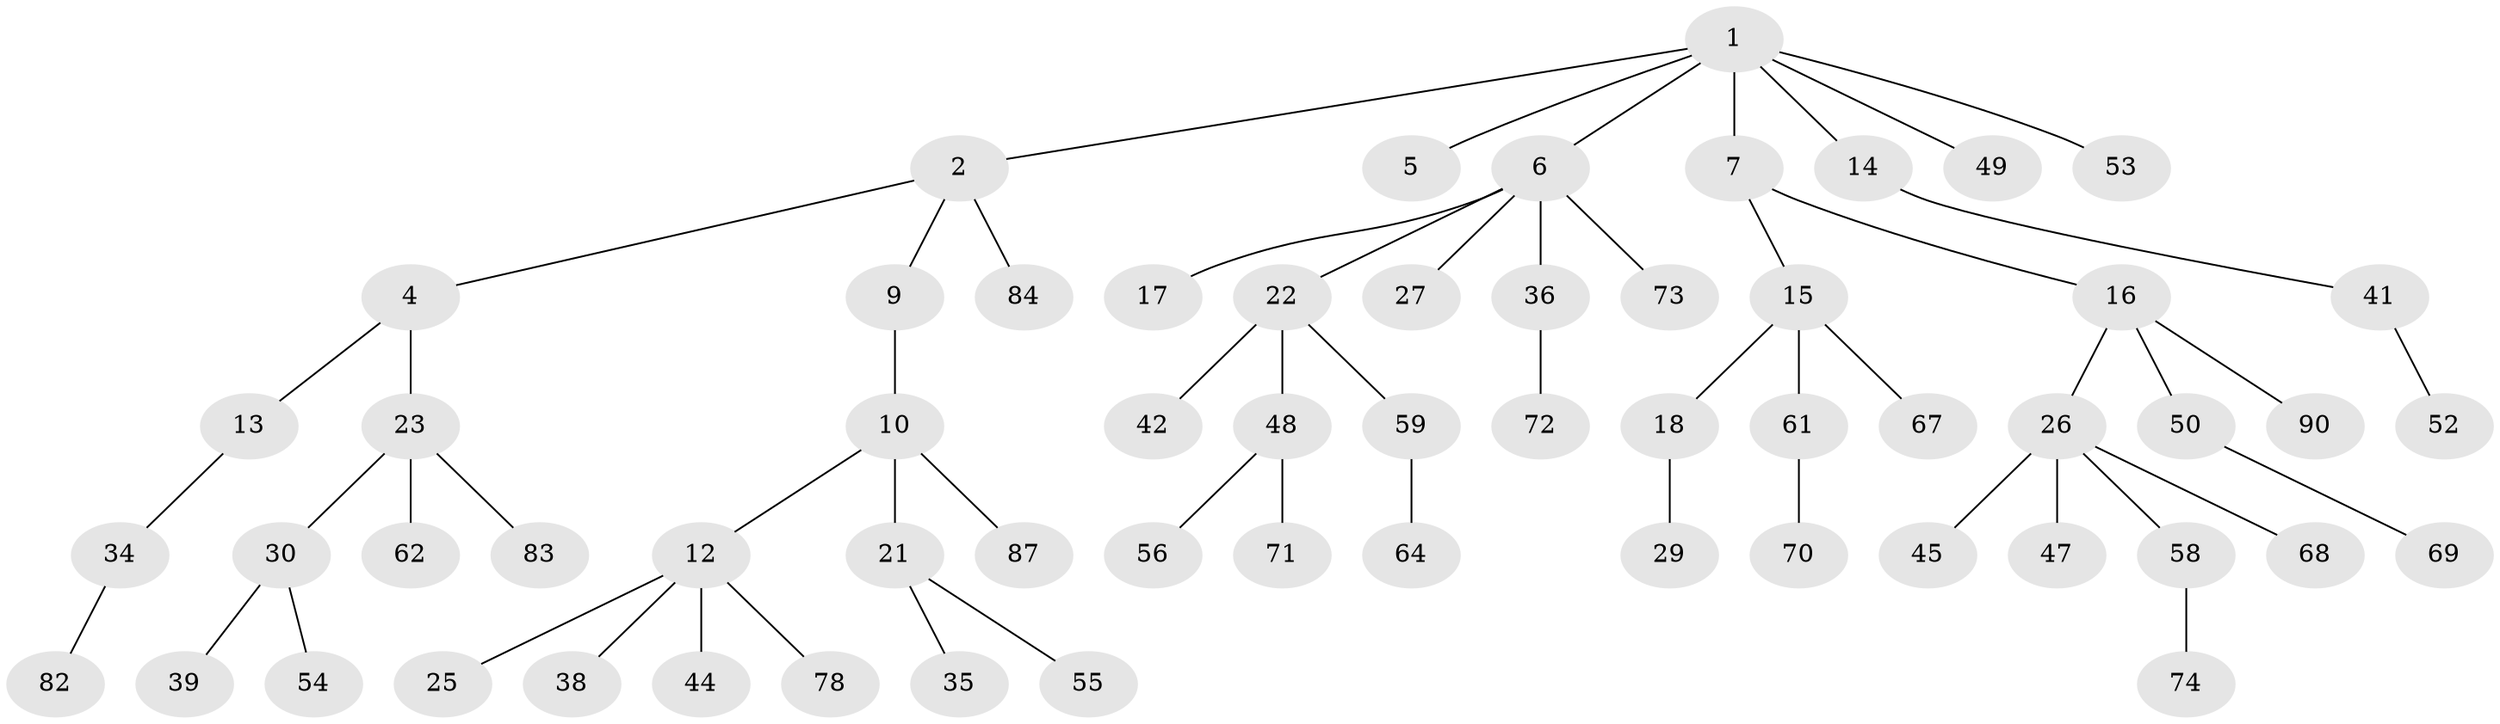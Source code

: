 // original degree distribution, {4: 0.07777777777777778, 5: 0.03333333333333333, 1: 0.4777777777777778, 7: 0.011111111111111112, 3: 0.14444444444444443, 2: 0.25555555555555554}
// Generated by graph-tools (version 1.1) at 2025/42/03/06/25 10:42:04]
// undirected, 60 vertices, 59 edges
graph export_dot {
graph [start="1"]
  node [color=gray90,style=filled];
  1 [super="+3"];
  2 [super="+43"];
  4 [super="+51"];
  5;
  6 [super="+8"];
  7 [super="+11"];
  9 [super="+40"];
  10;
  12 [super="+24"];
  13 [super="+28"];
  14 [super="+20"];
  15 [super="+19"];
  16 [super="+31"];
  17;
  18;
  21 [super="+33"];
  22 [super="+37"];
  23 [super="+88"];
  25 [super="+89"];
  26 [super="+32"];
  27;
  29;
  30;
  34 [super="+46"];
  35;
  36 [super="+80"];
  38;
  39 [super="+65"];
  41 [super="+86"];
  42 [super="+85"];
  44;
  45 [super="+60"];
  47;
  48 [super="+76"];
  49;
  50;
  52;
  53 [super="+81"];
  54 [super="+75"];
  55 [super="+57"];
  56;
  58;
  59 [super="+66"];
  61;
  62 [super="+63"];
  64;
  67;
  68 [super="+77"];
  69;
  70 [super="+79"];
  71;
  72;
  73;
  74;
  78;
  82;
  83;
  84;
  87;
  90;
  1 -- 2;
  1 -- 6;
  1 -- 7;
  1 -- 49;
  1 -- 53;
  1 -- 5;
  1 -- 14;
  2 -- 4;
  2 -- 9;
  2 -- 84;
  4 -- 13;
  4 -- 23;
  6 -- 17;
  6 -- 22;
  6 -- 27;
  6 -- 36;
  6 -- 73;
  7 -- 15;
  7 -- 16;
  9 -- 10;
  10 -- 12;
  10 -- 21;
  10 -- 87;
  12 -- 25;
  12 -- 38;
  12 -- 44;
  12 -- 78;
  13 -- 34;
  14 -- 41;
  15 -- 18;
  15 -- 67;
  15 -- 61;
  16 -- 26;
  16 -- 50;
  16 -- 90;
  18 -- 29;
  21 -- 35;
  21 -- 55;
  22 -- 42;
  22 -- 59;
  22 -- 48;
  23 -- 30;
  23 -- 62;
  23 -- 83;
  26 -- 45;
  26 -- 68;
  26 -- 58;
  26 -- 47;
  30 -- 39;
  30 -- 54;
  34 -- 82;
  36 -- 72;
  41 -- 52;
  48 -- 56;
  48 -- 71;
  50 -- 69;
  58 -- 74;
  59 -- 64;
  61 -- 70;
}
